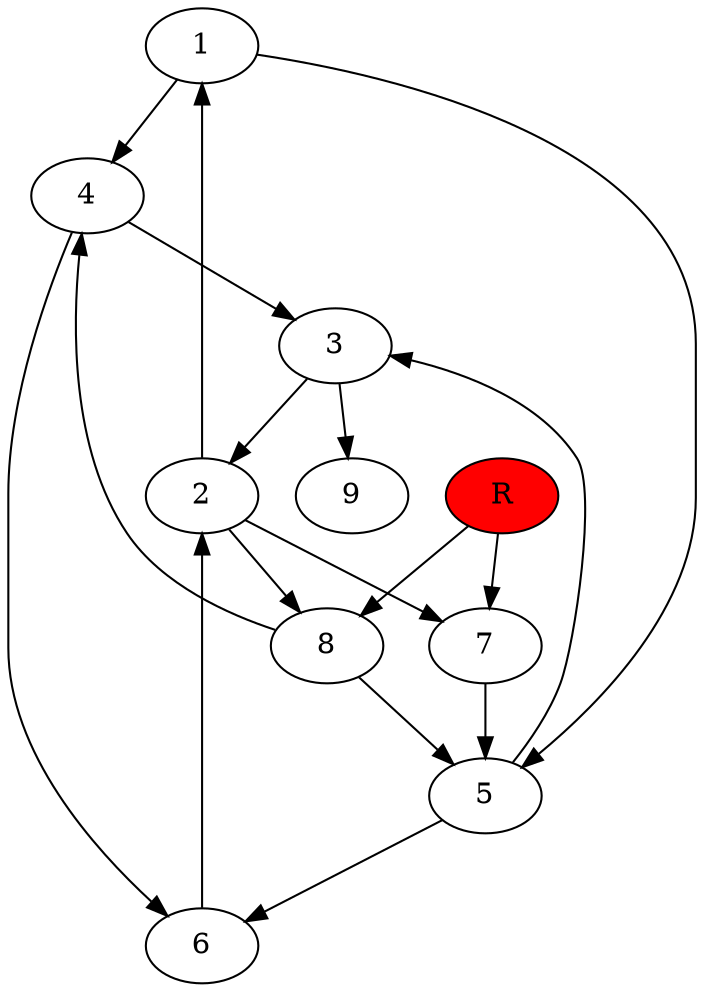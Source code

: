 digraph prb23882 {
	1
	2
	3
	4
	5
	6
	7
	8
	R [fillcolor="#ff0000" style=filled]
	1 -> 4
	1 -> 5
	2 -> 1
	2 -> 7
	2 -> 8
	3 -> 2
	3 -> 9
	4 -> 3
	4 -> 6
	5 -> 3
	5 -> 6
	6 -> 2
	7 -> 5
	8 -> 4
	8 -> 5
	R -> 7
	R -> 8
}

